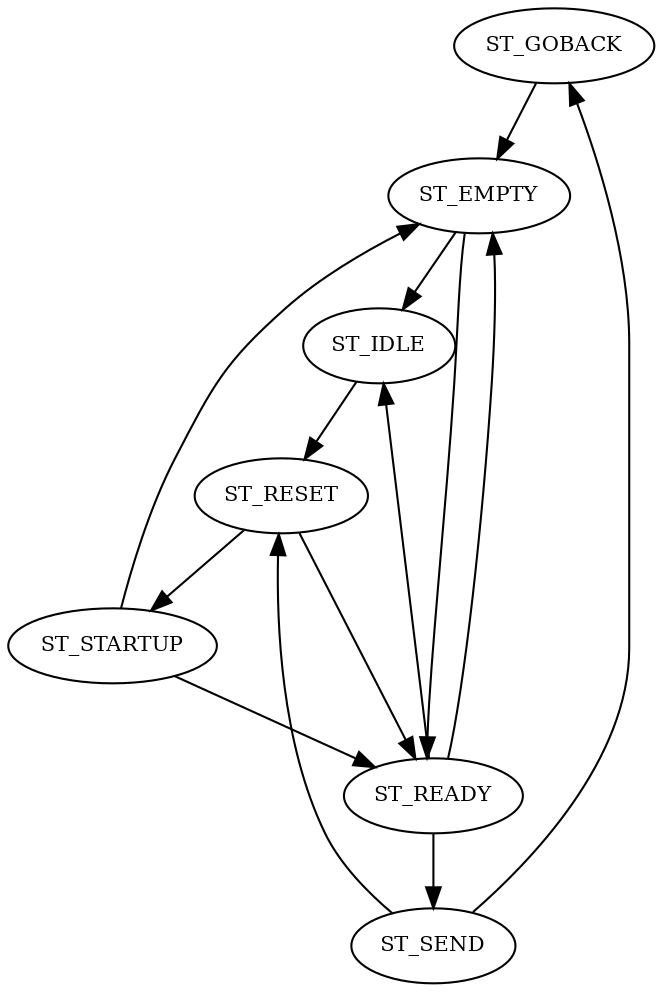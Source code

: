 digraph G {
node [fontsize=10];
ST_GOBACK -> ST_EMPTY;
ST_IDLE -> ST_RESET;
ST_RESET -> ST_READY;
ST_RESET -> ST_STARTUP;
ST_STARTUP -> ST_EMPTY;
ST_STARTUP -> ST_READY;
ST_EMPTY -> ST_READY;
ST_EMPTY -> ST_IDLE;
ST_SEND -> ST_GOBACK;
ST_SEND -> ST_RESET;
ST_READY -> ST_SEND;
ST_READY -> ST_EMPTY;
ST_READY -> ST_IDLE;
}